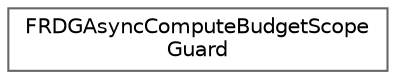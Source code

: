 digraph "Graphical Class Hierarchy"
{
 // INTERACTIVE_SVG=YES
 // LATEX_PDF_SIZE
  bgcolor="transparent";
  edge [fontname=Helvetica,fontsize=10,labelfontname=Helvetica,labelfontsize=10];
  node [fontname=Helvetica,fontsize=10,shape=box,height=0.2,width=0.4];
  rankdir="LR";
  Node0 [id="Node000000",label="FRDGAsyncComputeBudgetScope\lGuard",height=0.2,width=0.4,color="grey40", fillcolor="white", style="filled",URL="$da/de3/classFRDGAsyncComputeBudgetScopeGuard.html",tooltip=" "];
}
